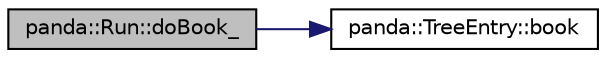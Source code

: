 digraph G
{
  edge [fontname="Helvetica",fontsize="10",labelfontname="Helvetica",labelfontsize="10"];
  node [fontname="Helvetica",fontsize="10",shape=record];
  rankdir=LR;
  Node1 [label="panda::Run::doBook_",height=0.2,width=0.4,color="black", fillcolor="grey75", style="filled" fontcolor="black"];
  Node1 -> Node2 [color="midnightblue",fontsize="10",style="solid"];
  Node2 [label="panda::TreeEntry::book",height=0.2,width=0.4,color="black", fillcolor="white", style="filled",URL="$classpanda_1_1TreeEntry.html#a2ad0cb0f4cdaca3292274a6c94f5ae2f",tooltip="Book new branches bound to this object on the tree."];
}
